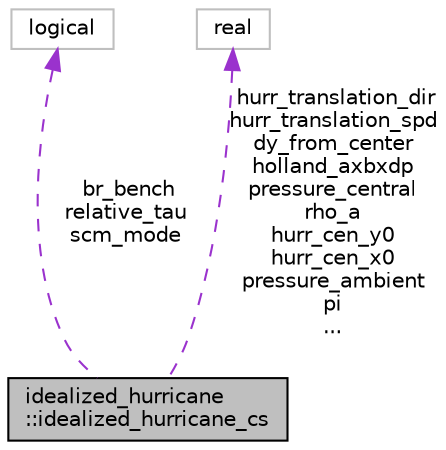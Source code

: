 digraph "idealized_hurricane::idealized_hurricane_cs"
{
 // INTERACTIVE_SVG=YES
 // LATEX_PDF_SIZE
  edge [fontname="Helvetica",fontsize="10",labelfontname="Helvetica",labelfontsize="10"];
  node [fontname="Helvetica",fontsize="10",shape=record];
  Node1 [label="idealized_hurricane\l::idealized_hurricane_cs",height=0.2,width=0.4,color="black", fillcolor="grey75", style="filled", fontcolor="black",tooltip="Container for parameters describing idealized wind structure."];
  Node2 -> Node1 [dir="back",color="darkorchid3",fontsize="10",style="dashed",label=" br_bench\nrelative_tau\nscm_mode" ,fontname="Helvetica"];
  Node2 [label="logical",height=0.2,width=0.4,color="grey75", fillcolor="white", style="filled",tooltip=" "];
  Node3 -> Node1 [dir="back",color="darkorchid3",fontsize="10",style="dashed",label=" hurr_translation_dir\nhurr_translation_spd\ndy_from_center\nholland_axbxdp\npressure_central\nrho_a\nhurr_cen_y0\nhurr_cen_x0\npressure_ambient\npi\n..." ,fontname="Helvetica"];
  Node3 [label="real",height=0.2,width=0.4,color="grey75", fillcolor="white", style="filled",tooltip=" "];
}
